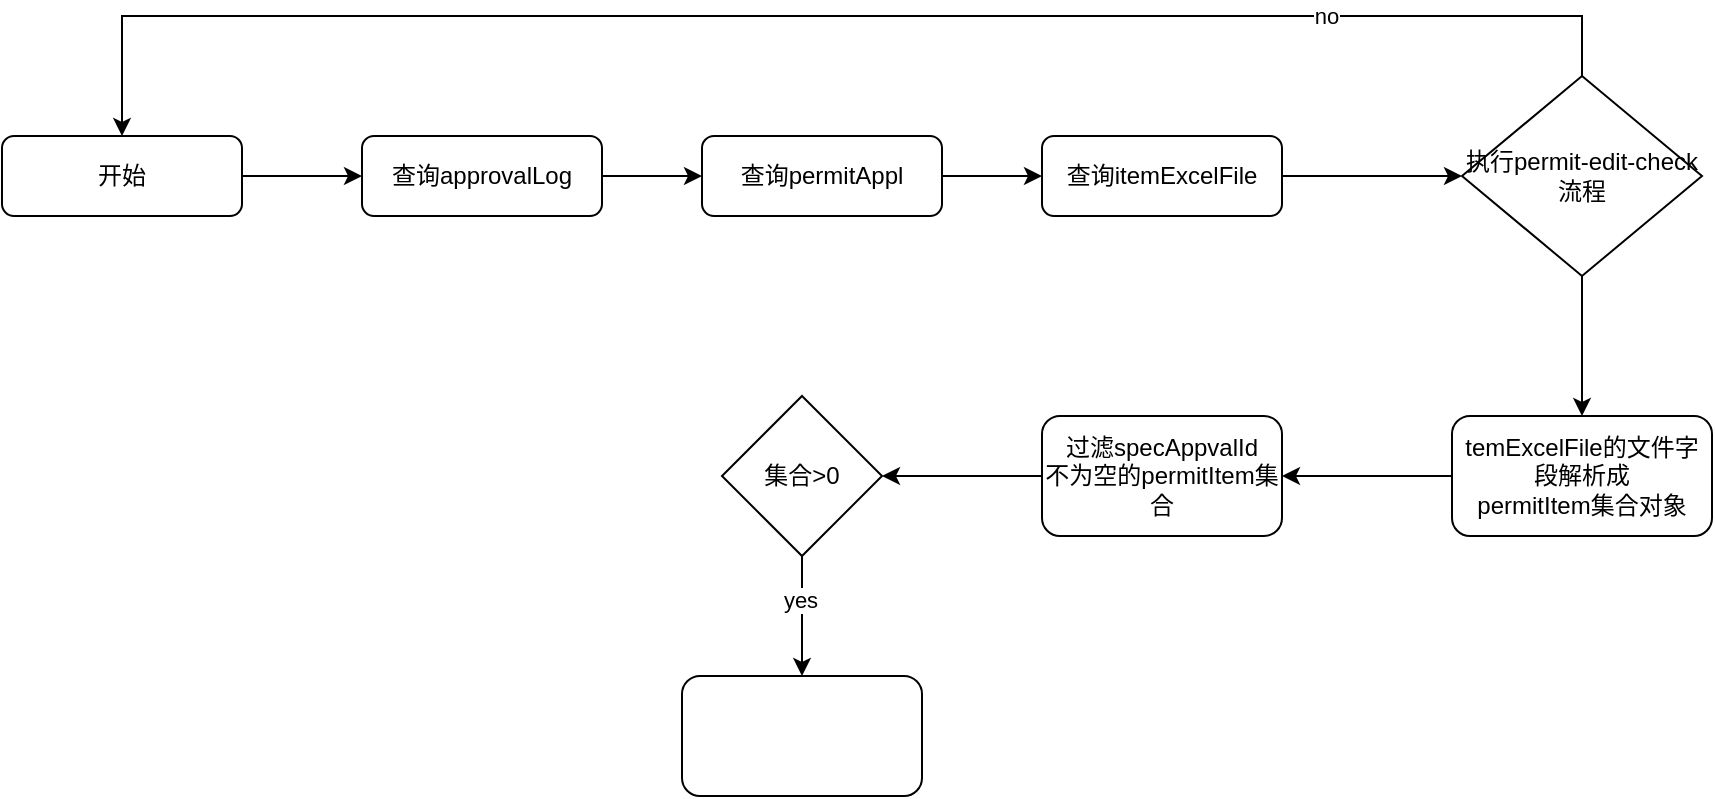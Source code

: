 <mxfile version="20.4.0" type="github">
  <diagram id="C5RBs43oDa-KdzZeNtuy" name="Page-1">
    <mxGraphModel dx="1422" dy="780" grid="1" gridSize="10" guides="1" tooltips="1" connect="1" arrows="1" fold="1" page="1" pageScale="1" pageWidth="1169" pageHeight="1654" math="0" shadow="0">
      <root>
        <mxCell id="WIyWlLk6GJQsqaUBKTNV-0" />
        <mxCell id="WIyWlLk6GJQsqaUBKTNV-1" parent="WIyWlLk6GJQsqaUBKTNV-0" />
        <mxCell id="GyQvzJjMtVjfMq99HXdX-1" value="" style="edgeStyle=orthogonalEdgeStyle;rounded=0;orthogonalLoop=1;jettySize=auto;html=1;" edge="1" parent="WIyWlLk6GJQsqaUBKTNV-1" source="WIyWlLk6GJQsqaUBKTNV-3" target="WIyWlLk6GJQsqaUBKTNV-7">
          <mxGeometry relative="1" as="geometry" />
        </mxCell>
        <mxCell id="WIyWlLk6GJQsqaUBKTNV-3" value="开始" style="rounded=1;whiteSpace=wrap;html=1;fontSize=12;glass=0;strokeWidth=1;shadow=0;" parent="WIyWlLk6GJQsqaUBKTNV-1" vertex="1">
          <mxGeometry x="160" y="80" width="120" height="40" as="geometry" />
        </mxCell>
        <mxCell id="GyQvzJjMtVjfMq99HXdX-2" value="" style="edgeStyle=orthogonalEdgeStyle;rounded=0;orthogonalLoop=1;jettySize=auto;html=1;" edge="1" parent="WIyWlLk6GJQsqaUBKTNV-1" source="WIyWlLk6GJQsqaUBKTNV-7" target="WIyWlLk6GJQsqaUBKTNV-12">
          <mxGeometry relative="1" as="geometry" />
        </mxCell>
        <mxCell id="WIyWlLk6GJQsqaUBKTNV-7" value="查询approvalLog" style="rounded=1;whiteSpace=wrap;html=1;fontSize=12;glass=0;strokeWidth=1;shadow=0;" parent="WIyWlLk6GJQsqaUBKTNV-1" vertex="1">
          <mxGeometry x="340" y="80" width="120" height="40" as="geometry" />
        </mxCell>
        <mxCell id="GyQvzJjMtVjfMq99HXdX-4" value="" style="edgeStyle=orthogonalEdgeStyle;rounded=0;orthogonalLoop=1;jettySize=auto;html=1;" edge="1" parent="WIyWlLk6GJQsqaUBKTNV-1" source="WIyWlLk6GJQsqaUBKTNV-12" target="GyQvzJjMtVjfMq99HXdX-3">
          <mxGeometry relative="1" as="geometry" />
        </mxCell>
        <mxCell id="WIyWlLk6GJQsqaUBKTNV-12" value="查询permitAppl" style="rounded=1;whiteSpace=wrap;html=1;fontSize=12;glass=0;strokeWidth=1;shadow=0;" parent="WIyWlLk6GJQsqaUBKTNV-1" vertex="1">
          <mxGeometry x="510" y="80" width="120" height="40" as="geometry" />
        </mxCell>
        <mxCell id="GyQvzJjMtVjfMq99HXdX-6" value="" style="edgeStyle=orthogonalEdgeStyle;rounded=0;orthogonalLoop=1;jettySize=auto;html=1;" edge="1" parent="WIyWlLk6GJQsqaUBKTNV-1" source="GyQvzJjMtVjfMq99HXdX-3" target="GyQvzJjMtVjfMq99HXdX-5">
          <mxGeometry relative="1" as="geometry" />
        </mxCell>
        <mxCell id="GyQvzJjMtVjfMq99HXdX-3" value="查询itemExcelFile" style="rounded=1;whiteSpace=wrap;html=1;fontSize=12;glass=0;strokeWidth=1;shadow=0;" vertex="1" parent="WIyWlLk6GJQsqaUBKTNV-1">
          <mxGeometry x="680" y="80" width="120" height="40" as="geometry" />
        </mxCell>
        <mxCell id="GyQvzJjMtVjfMq99HXdX-8" value="" style="edgeStyle=orthogonalEdgeStyle;rounded=0;orthogonalLoop=1;jettySize=auto;html=1;entryX=0.5;entryY=0;entryDx=0;entryDy=0;" edge="1" parent="WIyWlLk6GJQsqaUBKTNV-1" source="GyQvzJjMtVjfMq99HXdX-5" target="WIyWlLk6GJQsqaUBKTNV-3">
          <mxGeometry relative="1" as="geometry">
            <mxPoint x="950" y="-50" as="targetPoint" />
            <Array as="points">
              <mxPoint x="950" y="20" />
              <mxPoint x="220" y="20" />
            </Array>
          </mxGeometry>
        </mxCell>
        <mxCell id="GyQvzJjMtVjfMq99HXdX-9" value="no" style="edgeLabel;html=1;align=center;verticalAlign=middle;resizable=0;points=[];" vertex="1" connectable="0" parent="GyQvzJjMtVjfMq99HXdX-8">
          <mxGeometry x="-0.615" relative="1" as="geometry">
            <mxPoint as="offset" />
          </mxGeometry>
        </mxCell>
        <mxCell id="GyQvzJjMtVjfMq99HXdX-11" value="" style="edgeStyle=orthogonalEdgeStyle;rounded=0;orthogonalLoop=1;jettySize=auto;html=1;" edge="1" parent="WIyWlLk6GJQsqaUBKTNV-1" source="GyQvzJjMtVjfMq99HXdX-5" target="GyQvzJjMtVjfMq99HXdX-10">
          <mxGeometry relative="1" as="geometry" />
        </mxCell>
        <mxCell id="GyQvzJjMtVjfMq99HXdX-5" value="执行permit-edit-check流程" style="rhombus;whiteSpace=wrap;html=1;" vertex="1" parent="WIyWlLk6GJQsqaUBKTNV-1">
          <mxGeometry x="890" y="50" width="120" height="100" as="geometry" />
        </mxCell>
        <mxCell id="GyQvzJjMtVjfMq99HXdX-13" value="" style="edgeStyle=orthogonalEdgeStyle;rounded=0;orthogonalLoop=1;jettySize=auto;html=1;" edge="1" parent="WIyWlLk6GJQsqaUBKTNV-1" source="GyQvzJjMtVjfMq99HXdX-10" target="GyQvzJjMtVjfMq99HXdX-12">
          <mxGeometry relative="1" as="geometry" />
        </mxCell>
        <mxCell id="GyQvzJjMtVjfMq99HXdX-10" value="&lt;div&gt;temExcelFile的文件字段解析成&lt;/div&gt;&lt;div&gt;permitItem集合对象&lt;br&gt;&lt;/div&gt;" style="rounded=1;whiteSpace=wrap;html=1;" vertex="1" parent="WIyWlLk6GJQsqaUBKTNV-1">
          <mxGeometry x="885" y="220" width="130" height="60" as="geometry" />
        </mxCell>
        <mxCell id="GyQvzJjMtVjfMq99HXdX-15" value="" style="edgeStyle=orthogonalEdgeStyle;rounded=0;orthogonalLoop=1;jettySize=auto;html=1;entryX=1;entryY=0.5;entryDx=0;entryDy=0;" edge="1" parent="WIyWlLk6GJQsqaUBKTNV-1" source="GyQvzJjMtVjfMq99HXdX-12" target="GyQvzJjMtVjfMq99HXdX-16">
          <mxGeometry relative="1" as="geometry">
            <mxPoint x="600" y="250" as="targetPoint" />
          </mxGeometry>
        </mxCell>
        <mxCell id="GyQvzJjMtVjfMq99HXdX-12" value="&lt;div&gt;过滤specAppvalId&lt;/div&gt;&lt;div&gt;不为空的permitItem集合&lt;br&gt;&lt;/div&gt;" style="whiteSpace=wrap;html=1;rounded=1;" vertex="1" parent="WIyWlLk6GJQsqaUBKTNV-1">
          <mxGeometry x="680" y="220" width="120" height="60" as="geometry" />
        </mxCell>
        <mxCell id="GyQvzJjMtVjfMq99HXdX-18" value="" style="edgeStyle=orthogonalEdgeStyle;rounded=0;orthogonalLoop=1;jettySize=auto;html=1;" edge="1" parent="WIyWlLk6GJQsqaUBKTNV-1" source="GyQvzJjMtVjfMq99HXdX-16" target="GyQvzJjMtVjfMq99HXdX-17">
          <mxGeometry relative="1" as="geometry" />
        </mxCell>
        <mxCell id="GyQvzJjMtVjfMq99HXdX-19" value="yes" style="edgeLabel;html=1;align=center;verticalAlign=middle;resizable=0;points=[];" vertex="1" connectable="0" parent="GyQvzJjMtVjfMq99HXdX-18">
          <mxGeometry x="-0.267" y="-1" relative="1" as="geometry">
            <mxPoint as="offset" />
          </mxGeometry>
        </mxCell>
        <mxCell id="GyQvzJjMtVjfMq99HXdX-16" value="集合&amp;gt;0" style="rhombus;whiteSpace=wrap;html=1;" vertex="1" parent="WIyWlLk6GJQsqaUBKTNV-1">
          <mxGeometry x="520" y="210" width="80" height="80" as="geometry" />
        </mxCell>
        <mxCell id="GyQvzJjMtVjfMq99HXdX-17" value="" style="rounded=1;whiteSpace=wrap;html=1;" vertex="1" parent="WIyWlLk6GJQsqaUBKTNV-1">
          <mxGeometry x="500" y="350" width="120" height="60" as="geometry" />
        </mxCell>
      </root>
    </mxGraphModel>
  </diagram>
</mxfile>
